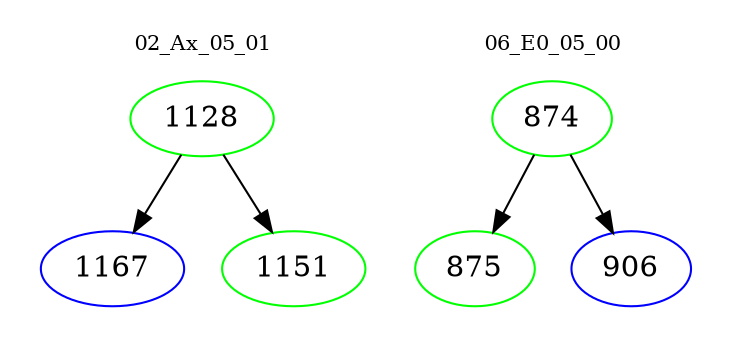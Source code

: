 digraph{
subgraph cluster_0 {
color = white
label = "02_Ax_05_01";
fontsize=10;
T0_1128 [label="1128", color="green"]
T0_1128 -> T0_1167 [color="black"]
T0_1167 [label="1167", color="blue"]
T0_1128 -> T0_1151 [color="black"]
T0_1151 [label="1151", color="green"]
}
subgraph cluster_1 {
color = white
label = "06_E0_05_00";
fontsize=10;
T1_874 [label="874", color="green"]
T1_874 -> T1_875 [color="black"]
T1_875 [label="875", color="green"]
T1_874 -> T1_906 [color="black"]
T1_906 [label="906", color="blue"]
}
}
